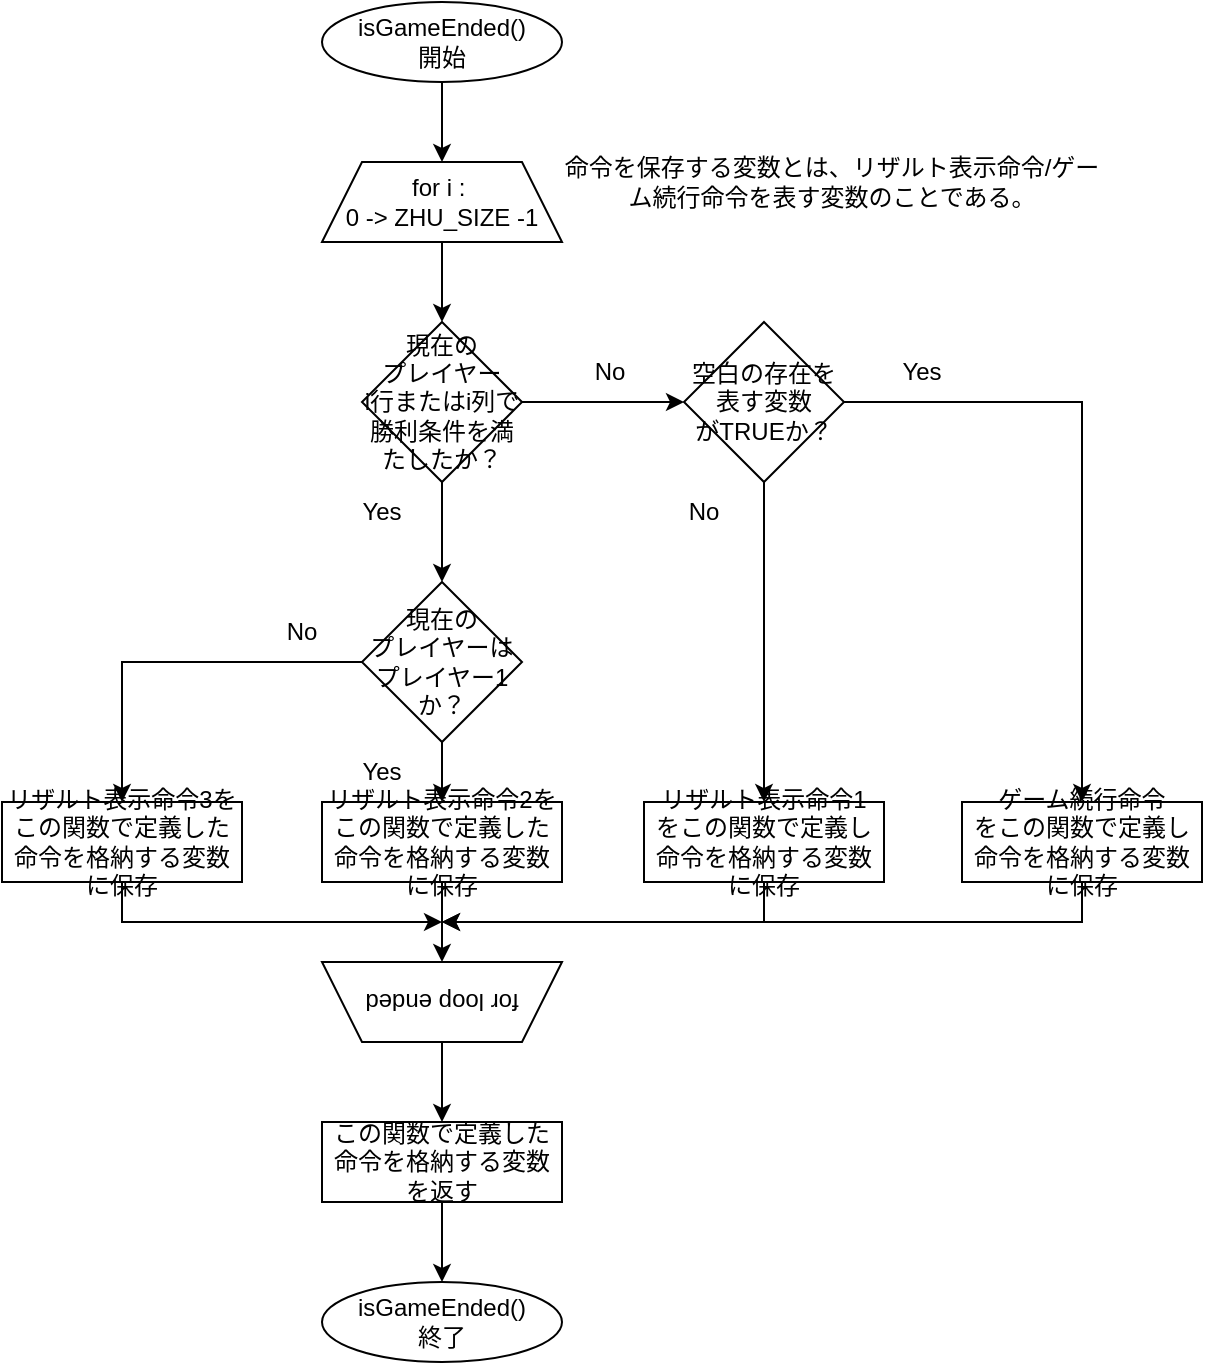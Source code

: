 <mxfile version="24.4.4" type="device">
  <diagram id="C5RBs43oDa-KdzZeNtuy" name="Page-1">
    <mxGraphModel dx="822" dy="1718" grid="1" gridSize="10" guides="1" tooltips="1" connect="1" arrows="1" fold="1" page="1" pageScale="1" pageWidth="827" pageHeight="1169" math="0" shadow="0">
      <root>
        <mxCell id="WIyWlLk6GJQsqaUBKTNV-0" />
        <mxCell id="WIyWlLk6GJQsqaUBKTNV-1" parent="WIyWlLk6GJQsqaUBKTNV-0" />
        <mxCell id="KK3AH5NCYBzVBKTe3Wy7-18" style="edgeStyle=orthogonalEdgeStyle;rounded=0;orthogonalLoop=1;jettySize=auto;html=1;exitX=0.5;exitY=1;exitDx=0;exitDy=0;entryX=0.5;entryY=0;entryDx=0;entryDy=0;" parent="WIyWlLk6GJQsqaUBKTNV-1" source="Fr343CmHXT7wV26dk7qi-0" target="KK3AH5NCYBzVBKTe3Wy7-0" edge="1">
          <mxGeometry relative="1" as="geometry" />
        </mxCell>
        <mxCell id="Fr343CmHXT7wV26dk7qi-0" value="isGameEnded()&lt;br&gt;開始" style="ellipse;whiteSpace=wrap;html=1;" parent="WIyWlLk6GJQsqaUBKTNV-1" vertex="1">
          <mxGeometry x="240" y="-240" width="120" height="40" as="geometry" />
        </mxCell>
        <mxCell id="KK3AH5NCYBzVBKTe3Wy7-11" style="edgeStyle=orthogonalEdgeStyle;rounded=0;orthogonalLoop=1;jettySize=auto;html=1;exitX=0.5;exitY=1;exitDx=0;exitDy=0;entryX=0.5;entryY=0;entryDx=0;entryDy=0;" parent="WIyWlLk6GJQsqaUBKTNV-1" source="Fr343CmHXT7wV26dk7qi-1" target="qSTZ1PMOW7HzgLewVR4h-2" edge="1">
          <mxGeometry relative="1" as="geometry" />
        </mxCell>
        <mxCell id="KK3AH5NCYBzVBKTe3Wy7-16" style="edgeStyle=orthogonalEdgeStyle;rounded=0;orthogonalLoop=1;jettySize=auto;html=1;exitX=1;exitY=0.5;exitDx=0;exitDy=0;entryX=0;entryY=0.5;entryDx=0;entryDy=0;" parent="WIyWlLk6GJQsqaUBKTNV-1" source="Fr343CmHXT7wV26dk7qi-1" target="Fr343CmHXT7wV26dk7qi-2" edge="1">
          <mxGeometry relative="1" as="geometry" />
        </mxCell>
        <mxCell id="Fr343CmHXT7wV26dk7qi-1" value="現在の&lt;div&gt;プレイヤー&lt;br&gt;i行またはi列で&lt;/div&gt;&lt;div&gt;勝利条件を満たしたか？&lt;/div&gt;" style="rhombus;whiteSpace=wrap;html=1;" parent="WIyWlLk6GJQsqaUBKTNV-1" vertex="1">
          <mxGeometry x="260" y="-80" width="80" height="80" as="geometry" />
        </mxCell>
        <mxCell id="Fr343CmHXT7wV26dk7qi-11" style="edgeStyle=orthogonalEdgeStyle;rounded=0;orthogonalLoop=1;jettySize=auto;html=1;exitX=0.5;exitY=1;exitDx=0;exitDy=0;" parent="WIyWlLk6GJQsqaUBKTNV-1" source="Fr343CmHXT7wV26dk7qi-2" target="Fr343CmHXT7wV26dk7qi-8" edge="1">
          <mxGeometry relative="1" as="geometry" />
        </mxCell>
        <mxCell id="Fr343CmHXT7wV26dk7qi-13" style="edgeStyle=orthogonalEdgeStyle;rounded=0;orthogonalLoop=1;jettySize=auto;html=1;exitX=1;exitY=0.5;exitDx=0;exitDy=0;" parent="WIyWlLk6GJQsqaUBKTNV-1" source="Fr343CmHXT7wV26dk7qi-2" target="Fr343CmHXT7wV26dk7qi-12" edge="1">
          <mxGeometry relative="1" as="geometry" />
        </mxCell>
        <mxCell id="Fr343CmHXT7wV26dk7qi-2" value="空白の存在を表す変数&lt;div&gt;がTRUEか？&lt;/div&gt;" style="rhombus;whiteSpace=wrap;html=1;" parent="WIyWlLk6GJQsqaUBKTNV-1" vertex="1">
          <mxGeometry x="421" y="-80" width="80" height="80" as="geometry" />
        </mxCell>
        <mxCell id="Fr343CmHXT7wV26dk7qi-15" style="edgeStyle=orthogonalEdgeStyle;rounded=0;orthogonalLoop=1;jettySize=auto;html=1;exitX=0.5;exitY=1;exitDx=0;exitDy=0;entryX=0.5;entryY=0;entryDx=0;entryDy=0;" parent="WIyWlLk6GJQsqaUBKTNV-1" source="Fr343CmHXT7wV26dk7qi-7" target="Fr343CmHXT7wV26dk7qi-14" edge="1">
          <mxGeometry relative="1" as="geometry" />
        </mxCell>
        <mxCell id="Fr343CmHXT7wV26dk7qi-7" value="この関数で定義した&lt;div&gt;命令を&lt;span style=&quot;background-color: initial;&quot;&gt;格納する変数を返す&lt;/span&gt;&lt;/div&gt;" style="rounded=0;whiteSpace=wrap;html=1;" parent="WIyWlLk6GJQsqaUBKTNV-1" vertex="1">
          <mxGeometry x="240" y="320" width="120" height="40" as="geometry" />
        </mxCell>
        <mxCell id="KK3AH5NCYBzVBKTe3Wy7-22" style="edgeStyle=orthogonalEdgeStyle;rounded=0;orthogonalLoop=1;jettySize=auto;html=1;exitX=0.5;exitY=1;exitDx=0;exitDy=0;" parent="WIyWlLk6GJQsqaUBKTNV-1" source="Fr343CmHXT7wV26dk7qi-8" edge="1">
          <mxGeometry relative="1" as="geometry">
            <mxPoint x="300" y="220" as="targetPoint" />
            <Array as="points">
              <mxPoint x="461" y="220" />
            </Array>
          </mxGeometry>
        </mxCell>
        <mxCell id="Fr343CmHXT7wV26dk7qi-8" value="リザルト表示命令1&lt;br&gt;をこの関数で定義し命令を格納する変数に保存" style="rounded=0;whiteSpace=wrap;html=1;" parent="WIyWlLk6GJQsqaUBKTNV-1" vertex="1">
          <mxGeometry x="401" y="160" width="120" height="40" as="geometry" />
        </mxCell>
        <mxCell id="KK3AH5NCYBzVBKTe3Wy7-23" style="edgeStyle=orthogonalEdgeStyle;rounded=0;orthogonalLoop=1;jettySize=auto;html=1;exitX=0.5;exitY=1;exitDx=0;exitDy=0;" parent="WIyWlLk6GJQsqaUBKTNV-1" source="Fr343CmHXT7wV26dk7qi-12" edge="1">
          <mxGeometry relative="1" as="geometry">
            <mxPoint x="300" y="220" as="targetPoint" />
            <Array as="points">
              <mxPoint x="620" y="220" />
            </Array>
          </mxGeometry>
        </mxCell>
        <mxCell id="Fr343CmHXT7wV26dk7qi-12" value="ゲーム続行命令&lt;br&gt;をこの関数で定義し命令を格納する変数に保存" style="rounded=0;whiteSpace=wrap;html=1;" parent="WIyWlLk6GJQsqaUBKTNV-1" vertex="1">
          <mxGeometry x="560" y="160" width="120" height="40" as="geometry" />
        </mxCell>
        <mxCell id="Fr343CmHXT7wV26dk7qi-14" value="isGameEnded()&lt;br&gt;終了" style="ellipse;whiteSpace=wrap;html=1;" parent="WIyWlLk6GJQsqaUBKTNV-1" vertex="1">
          <mxGeometry x="240" y="400" width="120" height="40" as="geometry" />
        </mxCell>
        <mxCell id="qSTZ1PMOW7HzgLewVR4h-0" value="Yes" style="text;html=1;align=center;verticalAlign=middle;whiteSpace=wrap;rounded=0;" parent="WIyWlLk6GJQsqaUBKTNV-1" vertex="1">
          <mxGeometry x="240" y="130" width="60" height="30" as="geometry" />
        </mxCell>
        <mxCell id="KK3AH5NCYBzVBKTe3Wy7-12" style="edgeStyle=orthogonalEdgeStyle;rounded=0;orthogonalLoop=1;jettySize=auto;html=1;exitX=0.5;exitY=1;exitDx=0;exitDy=0;" parent="WIyWlLk6GJQsqaUBKTNV-1" source="qSTZ1PMOW7HzgLewVR4h-2" target="KK3AH5NCYBzVBKTe3Wy7-10" edge="1">
          <mxGeometry relative="1" as="geometry" />
        </mxCell>
        <mxCell id="KK3AH5NCYBzVBKTe3Wy7-17" style="edgeStyle=orthogonalEdgeStyle;rounded=0;orthogonalLoop=1;jettySize=auto;html=1;exitX=0;exitY=0.5;exitDx=0;exitDy=0;entryX=0.5;entryY=0;entryDx=0;entryDy=0;" parent="WIyWlLk6GJQsqaUBKTNV-1" source="qSTZ1PMOW7HzgLewVR4h-2" target="qSTZ1PMOW7HzgLewVR4h-5" edge="1">
          <mxGeometry relative="1" as="geometry" />
        </mxCell>
        <mxCell id="qSTZ1PMOW7HzgLewVR4h-2" value="現在の&lt;div&gt;プレイヤーはプレイヤー1か？&lt;/div&gt;" style="rhombus;whiteSpace=wrap;html=1;" parent="WIyWlLk6GJQsqaUBKTNV-1" vertex="1">
          <mxGeometry x="260" y="50" width="80" height="80" as="geometry" />
        </mxCell>
        <mxCell id="KK3AH5NCYBzVBKTe3Wy7-24" style="edgeStyle=orthogonalEdgeStyle;rounded=0;orthogonalLoop=1;jettySize=auto;html=1;exitX=0.5;exitY=1;exitDx=0;exitDy=0;" parent="WIyWlLk6GJQsqaUBKTNV-1" source="qSTZ1PMOW7HzgLewVR4h-5" edge="1">
          <mxGeometry relative="1" as="geometry">
            <mxPoint x="300" y="220" as="targetPoint" />
            <Array as="points">
              <mxPoint x="140" y="220" />
            </Array>
          </mxGeometry>
        </mxCell>
        <mxCell id="qSTZ1PMOW7HzgLewVR4h-5" value="リザルト表示命令3をこの関数で定義した命令を格納する変数に保存" style="rounded=0;whiteSpace=wrap;html=1;" parent="WIyWlLk6GJQsqaUBKTNV-1" vertex="1">
          <mxGeometry x="80" y="160" width="120" height="40" as="geometry" />
        </mxCell>
        <mxCell id="qSTZ1PMOW7HzgLewVR4h-11" value="No" style="text;html=1;align=center;verticalAlign=middle;whiteSpace=wrap;rounded=0;" parent="WIyWlLk6GJQsqaUBKTNV-1" vertex="1">
          <mxGeometry x="354" y="-70" width="60" height="30" as="geometry" />
        </mxCell>
        <mxCell id="lDD3fu0apUJb9gLbn5yu-2" value="Yes" style="text;html=1;align=center;verticalAlign=middle;whiteSpace=wrap;rounded=0;" parent="WIyWlLk6GJQsqaUBKTNV-1" vertex="1">
          <mxGeometry x="240" width="60" height="30" as="geometry" />
        </mxCell>
        <mxCell id="lDD3fu0apUJb9gLbn5yu-3" value="No" style="text;html=1;align=center;verticalAlign=middle;whiteSpace=wrap;rounded=0;" parent="WIyWlLk6GJQsqaUBKTNV-1" vertex="1">
          <mxGeometry x="200" y="60" width="60" height="30" as="geometry" />
        </mxCell>
        <mxCell id="KK3AH5NCYBzVBKTe3Wy7-15" style="edgeStyle=orthogonalEdgeStyle;rounded=0;orthogonalLoop=1;jettySize=auto;html=1;exitX=0.5;exitY=1;exitDx=0;exitDy=0;entryX=0.5;entryY=0;entryDx=0;entryDy=0;" parent="WIyWlLk6GJQsqaUBKTNV-1" source="KK3AH5NCYBzVBKTe3Wy7-0" target="Fr343CmHXT7wV26dk7qi-1" edge="1">
          <mxGeometry relative="1" as="geometry" />
        </mxCell>
        <mxCell id="KK3AH5NCYBzVBKTe3Wy7-0" value="for i :&amp;nbsp;&lt;div&gt;0 -&amp;gt; ZHU_SIZE -1&lt;/div&gt;" style="shape=trapezoid;perimeter=trapezoidPerimeter;whiteSpace=wrap;html=1;fixedSize=1;" parent="WIyWlLk6GJQsqaUBKTNV-1" vertex="1">
          <mxGeometry x="240" y="-160" width="120" height="40" as="geometry" />
        </mxCell>
        <mxCell id="KK3AH5NCYBzVBKTe3Wy7-21" style="edgeStyle=orthogonalEdgeStyle;rounded=0;orthogonalLoop=1;jettySize=auto;html=1;exitX=0.5;exitY=0;exitDx=0;exitDy=0;entryX=0.5;entryY=0;entryDx=0;entryDy=0;" parent="WIyWlLk6GJQsqaUBKTNV-1" source="KK3AH5NCYBzVBKTe3Wy7-1" target="Fr343CmHXT7wV26dk7qi-7" edge="1">
          <mxGeometry relative="1" as="geometry" />
        </mxCell>
        <mxCell id="KK3AH5NCYBzVBKTe3Wy7-1" value="for loop ended" style="shape=trapezoid;perimeter=trapezoidPerimeter;whiteSpace=wrap;html=1;fixedSize=1;rotation=-180;" parent="WIyWlLk6GJQsqaUBKTNV-1" vertex="1">
          <mxGeometry x="240" y="240" width="120" height="40" as="geometry" />
        </mxCell>
        <mxCell id="KK3AH5NCYBzVBKTe3Wy7-13" style="edgeStyle=orthogonalEdgeStyle;rounded=0;orthogonalLoop=1;jettySize=auto;html=1;exitX=0.5;exitY=1;exitDx=0;exitDy=0;" parent="WIyWlLk6GJQsqaUBKTNV-1" source="KK3AH5NCYBzVBKTe3Wy7-10" target="KK3AH5NCYBzVBKTe3Wy7-1" edge="1">
          <mxGeometry relative="1" as="geometry" />
        </mxCell>
        <mxCell id="KK3AH5NCYBzVBKTe3Wy7-10" value="リザルト表示命令2を&lt;div&gt;この関数で定義した命令を&lt;span style=&quot;background-color: initial;&quot;&gt;格納&lt;/span&gt;&lt;span style=&quot;background-color: initial;&quot;&gt;する&lt;/span&gt;&lt;span style=&quot;background-color: initial;&quot;&gt;変数に保存&lt;/span&gt;&lt;/div&gt;" style="rounded=0;whiteSpace=wrap;html=1;" parent="WIyWlLk6GJQsqaUBKTNV-1" vertex="1">
          <mxGeometry x="240" y="160" width="120" height="40" as="geometry" />
        </mxCell>
        <mxCell id="KK3AH5NCYBzVBKTe3Wy7-19" value="Yes" style="text;html=1;align=center;verticalAlign=middle;whiteSpace=wrap;rounded=0;" parent="WIyWlLk6GJQsqaUBKTNV-1" vertex="1">
          <mxGeometry x="510" y="-70" width="60" height="30" as="geometry" />
        </mxCell>
        <mxCell id="KK3AH5NCYBzVBKTe3Wy7-20" value="No" style="text;html=1;align=center;verticalAlign=middle;whiteSpace=wrap;rounded=0;" parent="WIyWlLk6GJQsqaUBKTNV-1" vertex="1">
          <mxGeometry x="401" width="60" height="30" as="geometry" />
        </mxCell>
        <mxCell id="KK3AH5NCYBzVBKTe3Wy7-25" value="命令を保存する変数とは、リザルト表示命令/ゲーム続行命令を表す変数のことである。" style="text;html=1;align=center;verticalAlign=middle;whiteSpace=wrap;rounded=0;" parent="WIyWlLk6GJQsqaUBKTNV-1" vertex="1">
          <mxGeometry x="360" y="-160" width="270" height="20" as="geometry" />
        </mxCell>
      </root>
    </mxGraphModel>
  </diagram>
</mxfile>
